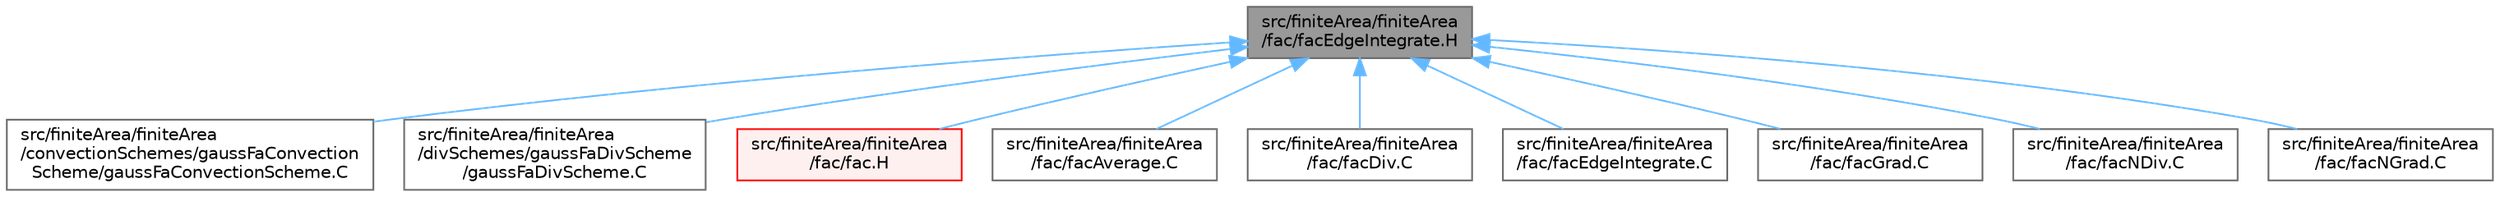 digraph "src/finiteArea/finiteArea/fac/facEdgeIntegrate.H"
{
 // LATEX_PDF_SIZE
  bgcolor="transparent";
  edge [fontname=Helvetica,fontsize=10,labelfontname=Helvetica,labelfontsize=10];
  node [fontname=Helvetica,fontsize=10,shape=box,height=0.2,width=0.4];
  Node1 [id="Node000001",label="src/finiteArea/finiteArea\l/fac/facEdgeIntegrate.H",height=0.2,width=0.4,color="gray40", fillcolor="grey60", style="filled", fontcolor="black",tooltip="Edge integrate edgeField creating a areaField. Edge sum a edgeField creating a areaField."];
  Node1 -> Node2 [id="edge1_Node000001_Node000002",dir="back",color="steelblue1",style="solid",tooltip=" "];
  Node2 [id="Node000002",label="src/finiteArea/finiteArea\l/convectionSchemes/gaussFaConvection\lScheme/gaussFaConvectionScheme.C",height=0.2,width=0.4,color="grey40", fillcolor="white", style="filled",URL="$gaussFaConvectionScheme_8C.html",tooltip=" "];
  Node1 -> Node3 [id="edge2_Node000001_Node000003",dir="back",color="steelblue1",style="solid",tooltip=" "];
  Node3 [id="Node000003",label="src/finiteArea/finiteArea\l/divSchemes/gaussFaDivScheme\l/gaussFaDivScheme.C",height=0.2,width=0.4,color="grey40", fillcolor="white", style="filled",URL="$gaussFaDivScheme_8C.html",tooltip=" "];
  Node1 -> Node4 [id="edge3_Node000001_Node000004",dir="back",color="steelblue1",style="solid",tooltip=" "];
  Node4 [id="Node000004",label="src/finiteArea/finiteArea\l/fac/fac.H",height=0.2,width=0.4,color="red", fillcolor="#FFF0F0", style="filled",URL="$fac_8H.html",tooltip="Namespace of functions to calculate explicit derivatives."];
  Node1 -> Node41 [id="edge4_Node000001_Node000041",dir="back",color="steelblue1",style="solid",tooltip=" "];
  Node41 [id="Node000041",label="src/finiteArea/finiteArea\l/fac/facAverage.C",height=0.2,width=0.4,color="grey40", fillcolor="white", style="filled",URL="$facAverage_8C.html",tooltip=" "];
  Node1 -> Node42 [id="edge5_Node000001_Node000042",dir="back",color="steelblue1",style="solid",tooltip=" "];
  Node42 [id="Node000042",label="src/finiteArea/finiteArea\l/fac/facDiv.C",height=0.2,width=0.4,color="grey40", fillcolor="white", style="filled",URL="$facDiv_8C.html",tooltip=" "];
  Node1 -> Node43 [id="edge6_Node000001_Node000043",dir="back",color="steelblue1",style="solid",tooltip=" "];
  Node43 [id="Node000043",label="src/finiteArea/finiteArea\l/fac/facEdgeIntegrate.C",height=0.2,width=0.4,color="grey40", fillcolor="white", style="filled",URL="$facEdgeIntegrate_8C.html",tooltip=" "];
  Node1 -> Node44 [id="edge7_Node000001_Node000044",dir="back",color="steelblue1",style="solid",tooltip=" "];
  Node44 [id="Node000044",label="src/finiteArea/finiteArea\l/fac/facGrad.C",height=0.2,width=0.4,color="grey40", fillcolor="white", style="filled",URL="$facGrad_8C.html",tooltip=" "];
  Node1 -> Node45 [id="edge8_Node000001_Node000045",dir="back",color="steelblue1",style="solid",tooltip=" "];
  Node45 [id="Node000045",label="src/finiteArea/finiteArea\l/fac/facNDiv.C",height=0.2,width=0.4,color="grey40", fillcolor="white", style="filled",URL="$facNDiv_8C.html",tooltip=" "];
  Node1 -> Node46 [id="edge9_Node000001_Node000046",dir="back",color="steelblue1",style="solid",tooltip=" "];
  Node46 [id="Node000046",label="src/finiteArea/finiteArea\l/fac/facNGrad.C",height=0.2,width=0.4,color="grey40", fillcolor="white", style="filled",URL="$facNGrad_8C.html",tooltip=" "];
}

